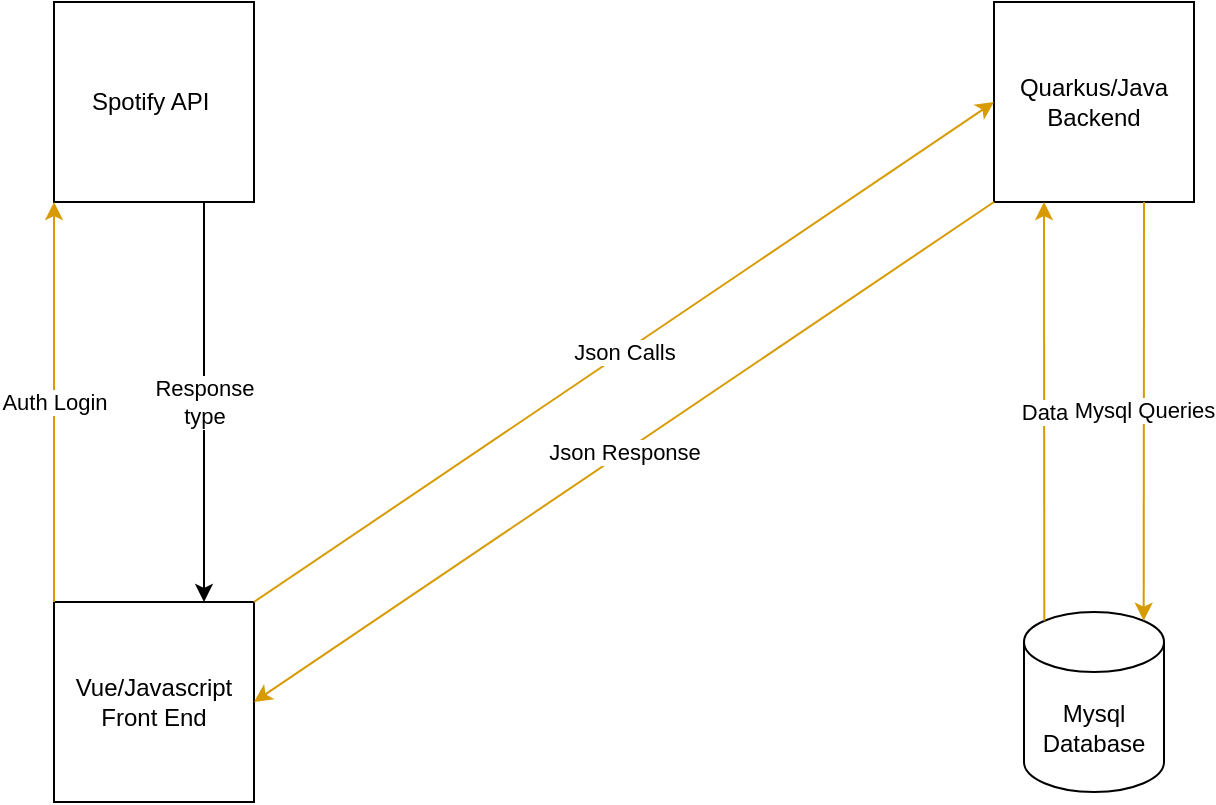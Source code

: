 <mxfile version="14.8.0" type="device" pages="2"><diagram id="_3iFS1eOBHCoLi6N1eVX" name="General overview"><mxGraphModel dx="1038" dy="588" grid="1" gridSize="10" guides="1" tooltips="1" connect="1" arrows="1" fold="1" page="1" pageScale="1" pageWidth="827" pageHeight="1169" math="0" shadow="0"><root><mxCell id="0"/><mxCell id="1" parent="0"/><mxCell id="iCXujTLkZOTcq8V6cDqt-1" value="Vue/Javascript Front End" style="whiteSpace=wrap;html=1;aspect=fixed;" vertex="1" parent="1"><mxGeometry x="110" y="360" width="100" height="100" as="geometry"/></mxCell><mxCell id="iCXujTLkZOTcq8V6cDqt-2" value="Quarkus/Java Backend" style="whiteSpace=wrap;html=1;aspect=fixed;" vertex="1" parent="1"><mxGeometry x="580" y="60" width="100" height="100" as="geometry"/></mxCell><mxCell id="iCXujTLkZOTcq8V6cDqt-3" value="Spotify API&amp;nbsp;" style="whiteSpace=wrap;html=1;aspect=fixed;" vertex="1" parent="1"><mxGeometry x="110" y="60" width="100" height="100" as="geometry"/></mxCell><mxCell id="iCXujTLkZOTcq8V6cDqt-5" value="Mysql Database" style="shape=cylinder3;whiteSpace=wrap;html=1;boundedLbl=1;backgroundOutline=1;size=15;" vertex="1" parent="1"><mxGeometry x="595" y="365" width="70" height="90" as="geometry"/></mxCell><mxCell id="iCXujTLkZOTcq8V6cDqt-6" value="Json Calls" style="endArrow=classic;html=1;exitX=1;exitY=0;exitDx=0;exitDy=0;entryX=0;entryY=0.5;entryDx=0;entryDy=0;fillColor=#ffe6cc;strokeColor=#d79b00;" edge="1" parent="1" source="iCXujTLkZOTcq8V6cDqt-1" target="iCXujTLkZOTcq8V6cDqt-2"><mxGeometry width="50" height="50" relative="1" as="geometry"><mxPoint x="360" y="320" as="sourcePoint"/><mxPoint x="410" y="270" as="targetPoint"/></mxGeometry></mxCell><mxCell id="iCXujTLkZOTcq8V6cDqt-7" value="Json Response" style="endArrow=classic;html=1;entryX=1;entryY=0.5;entryDx=0;entryDy=0;exitX=0;exitY=1;exitDx=0;exitDy=0;fillColor=#ffe6cc;strokeColor=#d79b00;" edge="1" parent="1" source="iCXujTLkZOTcq8V6cDqt-2" target="iCXujTLkZOTcq8V6cDqt-1"><mxGeometry width="50" height="50" relative="1" as="geometry"><mxPoint x="440" y="290" as="sourcePoint"/><mxPoint x="440" y="190" as="targetPoint"/></mxGeometry></mxCell><mxCell id="iCXujTLkZOTcq8V6cDqt-10" value="Mysql Queries" style="endArrow=classic;html=1;exitX=0.75;exitY=1;exitDx=0;exitDy=0;entryX=0.855;entryY=0;entryDx=0;entryDy=4.35;entryPerimeter=0;fillColor=#ffe6cc;strokeColor=#d79b00;" edge="1" parent="1" source="iCXujTLkZOTcq8V6cDqt-2" target="iCXujTLkZOTcq8V6cDqt-5"><mxGeometry width="50" height="50" relative="1" as="geometry"><mxPoint x="670" y="310" as="sourcePoint"/><mxPoint x="720" y="260" as="targetPoint"/></mxGeometry></mxCell><mxCell id="iCXujTLkZOTcq8V6cDqt-11" value="Data" style="endArrow=classic;html=1;exitX=0.145;exitY=0;exitDx=0;exitDy=4.35;exitPerimeter=0;entryX=0.25;entryY=1;entryDx=0;entryDy=0;fillColor=#ffe6cc;strokeColor=#d79b00;" edge="1" parent="1" source="iCXujTLkZOTcq8V6cDqt-5" target="iCXujTLkZOTcq8V6cDqt-2"><mxGeometry width="50" height="50" relative="1" as="geometry"><mxPoint x="730" y="340" as="sourcePoint"/><mxPoint x="780" y="290" as="targetPoint"/></mxGeometry></mxCell><mxCell id="iCXujTLkZOTcq8V6cDqt-13" value="Auth Login" style="endArrow=classic;html=1;exitX=0;exitY=0;exitDx=0;exitDy=0;entryX=0;entryY=1;entryDx=0;entryDy=0;fillColor=#ffe6cc;strokeColor=#d79b00;" edge="1" parent="1" source="iCXujTLkZOTcq8V6cDqt-1" target="iCXujTLkZOTcq8V6cDqt-3"><mxGeometry width="50" height="50" relative="1" as="geometry"><mxPoint x="170" y="280" as="sourcePoint"/><mxPoint x="220" y="230" as="targetPoint"/></mxGeometry></mxCell><mxCell id="iCXujTLkZOTcq8V6cDqt-14" value="Response &lt;br&gt;type" style="endArrow=classic;html=1;exitX=0.75;exitY=1;exitDx=0;exitDy=0;entryX=0.75;entryY=0;entryDx=0;entryDy=0;" edge="1" parent="1" source="iCXujTLkZOTcq8V6cDqt-3" target="iCXujTLkZOTcq8V6cDqt-1"><mxGeometry width="50" height="50" relative="1" as="geometry"><mxPoint x="210" y="270" as="sourcePoint"/><mxPoint x="260" y="220" as="targetPoint"/></mxGeometry></mxCell></root></mxGraphModel></diagram><diagram id="q_rQSeIjiLhATtP9jHgC" name="CRSF Example"><mxGraphModel dx="1038" dy="588" grid="1" gridSize="10" guides="1" tooltips="1" connect="1" arrows="1" fold="1" page="1" pageScale="1" pageWidth="827" pageHeight="1169" math="0" shadow="0"><root><mxCell id="5QMnok65Dv4KaOJbGll3-0"/><mxCell id="5QMnok65Dv4KaOJbGll3-1" parent="5QMnok65Dv4KaOJbGll3-0"/><mxCell id="5QMnok65Dv4KaOJbGll3-2" value="Victims Pc" style="whiteSpace=wrap;html=1;aspect=fixed;" vertex="1" parent="5QMnok65Dv4KaOJbGll3-1"><mxGeometry x="425" y="240" width="80" height="80" as="geometry"/></mxCell><mxCell id="5QMnok65Dv4KaOJbGll3-3" value="Attacker" style="shape=umlActor;verticalLabelPosition=bottom;verticalAlign=top;html=1;outlineConnect=0;" vertex="1" parent="5QMnok65Dv4KaOJbGll3-1"><mxGeometry x="290" y="90" width="30" height="60" as="geometry"/></mxCell><mxCell id="5QMnok65Dv4KaOJbGll3-4" value="Victim" style="shape=umlActor;verticalLabelPosition=bottom;verticalAlign=top;html=1;outlineConnect=0;" vertex="1" parent="5QMnok65Dv4KaOJbGll3-1"><mxGeometry x="560" y="250" width="30" height="60" as="geometry"/></mxCell><mxCell id="5QMnok65Dv4KaOJbGll3-5" value="&lt;span style=&quot;font-size: 11.0pt ; line-height: 107% ; font-family: &amp;#34;calibri&amp;#34; , sans-serif&quot;&gt;malicious&amp;nbsp;&lt;br&gt;&lt;/span&gt;website" style="whiteSpace=wrap;html=1;aspect=fixed;" vertex="1" parent="5QMnok65Dv4KaOJbGll3-1"><mxGeometry x="110" y="240" width="80" height="80" as="geometry"/></mxCell><mxCell id="5QMnok65Dv4KaOJbGll3-8" value="" style="endArrow=classic;html=1;exitX=0.5;exitY=0.5;exitDx=0;exitDy=0;exitPerimeter=0;entryX=1;entryY=0.5;entryDx=0;entryDy=0;" edge="1" parent="5QMnok65Dv4KaOJbGll3-1" source="5QMnok65Dv4KaOJbGll3-4" target="5QMnok65Dv4KaOJbGll3-2"><mxGeometry width="50" height="50" relative="1" as="geometry"><mxPoint x="600" y="400" as="sourcePoint"/><mxPoint x="650" y="350" as="targetPoint"/></mxGeometry></mxCell><mxCell id="5QMnok65Dv4KaOJbGll3-9" value="Email server" style="shape=cylinder3;whiteSpace=wrap;html=1;boundedLbl=1;backgroundOutline=1;size=15;" vertex="1" parent="5QMnok65Dv4KaOJbGll3-1"><mxGeometry x="275" y="240" width="60" height="80" as="geometry"/></mxCell><mxCell id="5QMnok65Dv4KaOJbGll3-10" value="Victim logt in&lt;br&gt;&amp;nbsp;op de email" style="endArrow=classic;html=1;exitX=0;exitY=0.5;exitDx=0;exitDy=0;entryX=1;entryY=0.5;entryDx=0;entryDy=0;entryPerimeter=0;" edge="1" parent="5QMnok65Dv4KaOJbGll3-1" source="5QMnok65Dv4KaOJbGll3-2" target="5QMnok65Dv4KaOJbGll3-9"><mxGeometry width="50" height="50" relative="1" as="geometry"><mxPoint x="350" y="310" as="sourcePoint"/><mxPoint x="400" y="260" as="targetPoint"/></mxGeometry></mxCell><mxCell id="5QMnok65Dv4KaOJbGll3-11" value="" style="endArrow=classic;html=1;entryX=0.5;entryY=0;entryDx=0;entryDy=0;entryPerimeter=0;" edge="1" parent="5QMnok65Dv4KaOJbGll3-1" source="5QMnok65Dv4KaOJbGll3-3" target="5QMnok65Dv4KaOJbGll3-9"><mxGeometry width="50" height="50" relative="1" as="geometry"><mxPoint x="430" y="180" as="sourcePoint"/><mxPoint x="480" y="130" as="targetPoint"/></mxGeometry></mxCell><mxCell id="5QMnok65Dv4KaOJbGll3-12" value="Send&amp;nbsp;&lt;span style=&quot;font-size: 11.0pt ; line-height: 107% ; font-family: &amp;#34;calibri&amp;#34; , sans-serif&quot;&gt;malicious&amp;nbsp;&lt;/span&gt;&amp;nbsp;email" style="text;html=1;align=center;verticalAlign=middle;resizable=0;points=[];autosize=1;strokeColor=none;" vertex="1" parent="5QMnok65Dv4KaOJbGll3-1"><mxGeometry x="315" y="180" width="140" height="20" as="geometry"/></mxCell><mxCell id="5QMnok65Dv4KaOJbGll3-13" value="Victim doet&lt;br&gt;Wat er staat &lt;br&gt;in de mail" style="endArrow=classic;html=1;exitX=0;exitY=0.5;exitDx=0;exitDy=0;exitPerimeter=0;entryX=1;entryY=0.5;entryDx=0;entryDy=0;" edge="1" parent="5QMnok65Dv4KaOJbGll3-1" source="5QMnok65Dv4KaOJbGll3-9" target="5QMnok65Dv4KaOJbGll3-5"><mxGeometry width="50" height="50" relative="1" as="geometry"><mxPoint x="260" y="430" as="sourcePoint"/><mxPoint x="310" y="380" as="targetPoint"/></mxGeometry></mxCell><mxCell id="5QMnok65Dv4KaOJbGll3-14" value="" style="endArrow=classic;html=1;entryX=0;entryY=0.333;entryDx=0;entryDy=0;entryPerimeter=0;" edge="1" parent="5QMnok65Dv4KaOJbGll3-1" target="5QMnok65Dv4KaOJbGll3-3"><mxGeometry width="50" height="50" relative="1" as="geometry"><mxPoint x="180" y="240" as="sourcePoint"/><mxPoint x="230" y="190" as="targetPoint"/></mxGeometry></mxCell><mxCell id="5QMnok65Dv4KaOJbGll3-15" value="Attacker krijgt de auth &lt;br&gt;gegevens van de victim" style="text;html=1;align=center;verticalAlign=middle;resizable=0;points=[];autosize=1;strokeColor=none;" vertex="1" parent="5QMnok65Dv4KaOJbGll3-1"><mxGeometry x="90" y="135" width="140" height="30" as="geometry"/></mxCell></root></mxGraphModel></diagram></mxfile>